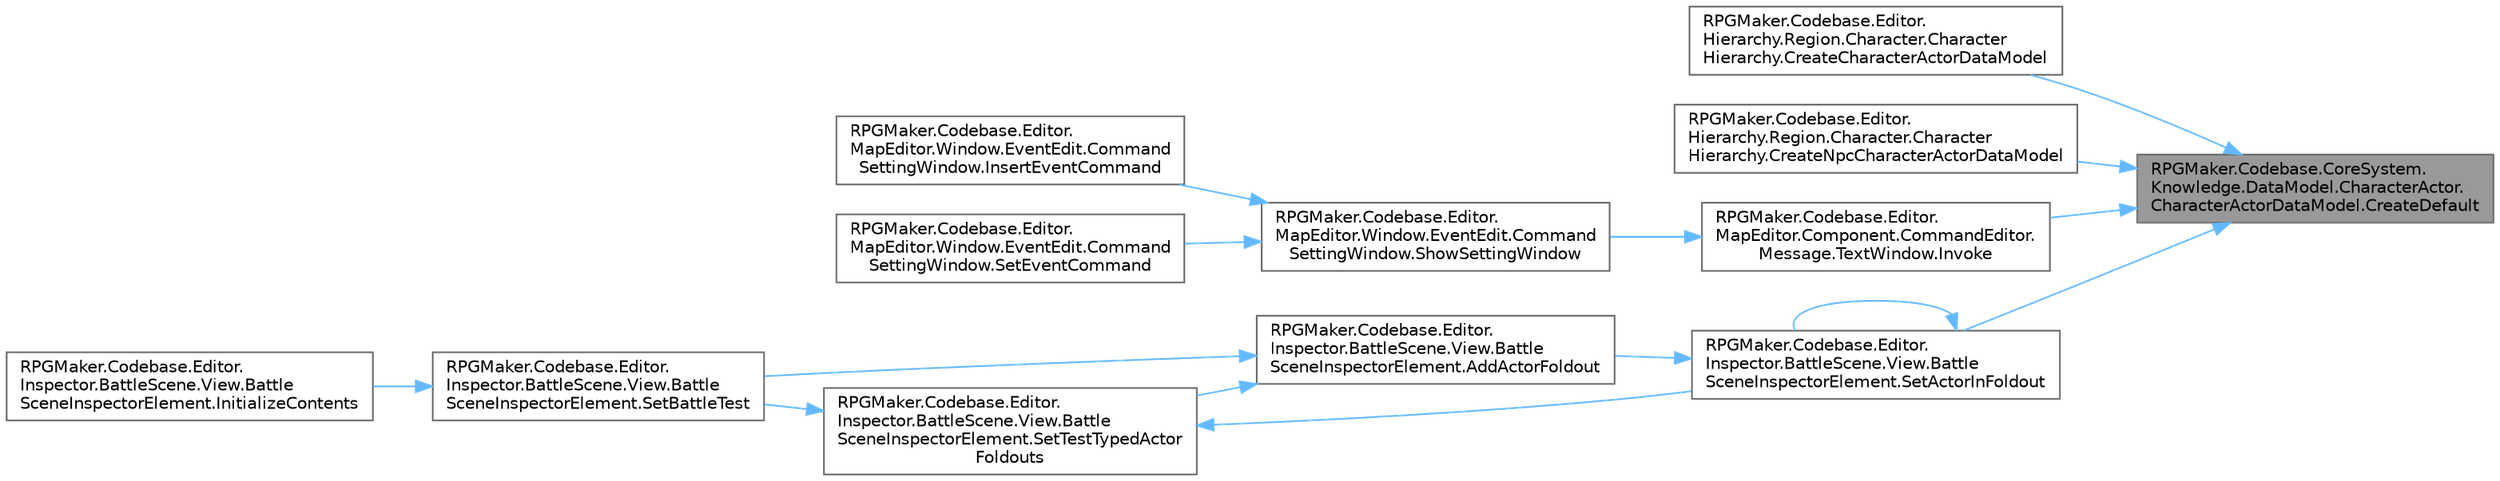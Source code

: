 digraph "RPGMaker.Codebase.CoreSystem.Knowledge.DataModel.CharacterActor.CharacterActorDataModel.CreateDefault"
{
 // LATEX_PDF_SIZE
  bgcolor="transparent";
  edge [fontname=Helvetica,fontsize=10,labelfontname=Helvetica,labelfontsize=10];
  node [fontname=Helvetica,fontsize=10,shape=box,height=0.2,width=0.4];
  rankdir="RL";
  Node1 [id="Node000001",label="RPGMaker.Codebase.CoreSystem.\lKnowledge.DataModel.CharacterActor.\lCharacterActorDataModel.CreateDefault",height=0.2,width=0.4,color="gray40", fillcolor="grey60", style="filled", fontcolor="black",tooltip="😁 既定値作成"];
  Node1 -> Node2 [id="edge1_Node000001_Node000002",dir="back",color="steelblue1",style="solid",tooltip=" "];
  Node2 [id="Node000002",label="RPGMaker.Codebase.Editor.\lHierarchy.Region.Character.Character\lHierarchy.CreateCharacterActorDataModel",height=0.2,width=0.4,color="grey40", fillcolor="white", style="filled",URL="$da/d03/class_r_p_g_maker_1_1_codebase_1_1_editor_1_1_hierarchy_1_1_region_1_1_character_1_1_character_hierarchy.html#a25da47cd19799ae3775957c1829ae61c",tooltip="😁 アクターデータ作成"];
  Node1 -> Node3 [id="edge2_Node000001_Node000003",dir="back",color="steelblue1",style="solid",tooltip=" "];
  Node3 [id="Node000003",label="RPGMaker.Codebase.Editor.\lHierarchy.Region.Character.Character\lHierarchy.CreateNpcCharacterActorDataModel",height=0.2,width=0.4,color="grey40", fillcolor="white", style="filled",URL="$da/d03/class_r_p_g_maker_1_1_codebase_1_1_editor_1_1_hierarchy_1_1_region_1_1_character_1_1_character_hierarchy.html#ae67f71c14b2f2267ba7547dc771cec5a",tooltip="😁 NPCデータ作成"];
  Node1 -> Node4 [id="edge3_Node000001_Node000004",dir="back",color="steelblue1",style="solid",tooltip=" "];
  Node4 [id="Node000004",label="RPGMaker.Codebase.Editor.\lMapEditor.Component.CommandEditor.\lMessage.TextWindow.Invoke",height=0.2,width=0.4,color="grey40", fillcolor="white", style="filled",URL="$d5/dc3/class_r_p_g_maker_1_1_codebase_1_1_editor_1_1_map_editor_1_1_component_1_1_command_editor_1_1_message_1_1_text_window.html#a58a703d6289bb63072af462cf74e323d",tooltip="😁 実行"];
  Node4 -> Node5 [id="edge4_Node000004_Node000005",dir="back",color="steelblue1",style="solid",tooltip=" "];
  Node5 [id="Node000005",label="RPGMaker.Codebase.Editor.\lMapEditor.Window.EventEdit.Command\lSettingWindow.ShowSettingWindow",height=0.2,width=0.4,color="grey40", fillcolor="white", style="filled",URL="$d4/d8f/class_r_p_g_maker_1_1_codebase_1_1_editor_1_1_map_editor_1_1_window_1_1_event_edit_1_1_command_setting_window.html#a0849a2097c7f8ce9a6cdbea9cc53f355",tooltip="😁 設定窓見せろ"];
  Node5 -> Node6 [id="edge5_Node000005_Node000006",dir="back",color="steelblue1",style="solid",tooltip=" "];
  Node6 [id="Node000006",label="RPGMaker.Codebase.Editor.\lMapEditor.Window.EventEdit.Command\lSettingWindow.InsertEventCommand",height=0.2,width=0.4,color="grey40", fillcolor="white", style="filled",URL="$d4/d8f/class_r_p_g_maker_1_1_codebase_1_1_editor_1_1_map_editor_1_1_window_1_1_event_edit_1_1_command_setting_window.html#ae0ff304b21e7e1fd046f284e79c77468",tooltip="😁 コマンドの追加"];
  Node5 -> Node7 [id="edge6_Node000005_Node000007",dir="back",color="steelblue1",style="solid",tooltip=" "];
  Node7 [id="Node000007",label="RPGMaker.Codebase.Editor.\lMapEditor.Window.EventEdit.Command\lSettingWindow.SetEventCommand",height=0.2,width=0.4,color="grey40", fillcolor="white", style="filled",URL="$d4/d8f/class_r_p_g_maker_1_1_codebase_1_1_editor_1_1_map_editor_1_1_window_1_1_event_edit_1_1_command_setting_window.html#a462ccdb6e962f1559d8436b3412d3787",tooltip="😁 命令設定"];
  Node1 -> Node8 [id="edge7_Node000001_Node000008",dir="back",color="steelblue1",style="solid",tooltip=" "];
  Node8 [id="Node000008",label="RPGMaker.Codebase.Editor.\lInspector.BattleScene.View.Battle\lSceneInspectorElement.SetActorInFoldout",height=0.2,width=0.4,color="grey40", fillcolor="white", style="filled",URL="$d8/d9b/class_r_p_g_maker_1_1_codebase_1_1_editor_1_1_inspector_1_1_battle_scene_1_1_view_1_1_battle_scene_inspector_element.html#a5e194baa562806a4063e3f1ddd8e3084",tooltip="😁 アクター情報UIをフォールドアウト内に設定。"];
  Node8 -> Node9 [id="edge8_Node000008_Node000009",dir="back",color="steelblue1",style="solid",tooltip=" "];
  Node9 [id="Node000009",label="RPGMaker.Codebase.Editor.\lInspector.BattleScene.View.Battle\lSceneInspectorElement.AddActorFoldout",height=0.2,width=0.4,color="grey40", fillcolor="white", style="filled",URL="$d8/d9b/class_r_p_g_maker_1_1_codebase_1_1_editor_1_1_inspector_1_1_battle_scene_1_1_view_1_1_battle_scene_inspector_element.html#a3b828fd709d1bbd19368d8d71339a242",tooltip="😁 役者折り込み追加"];
  Node9 -> Node10 [id="edge9_Node000009_Node000010",dir="back",color="steelblue1",style="solid",tooltip=" "];
  Node10 [id="Node000010",label="RPGMaker.Codebase.Editor.\lInspector.BattleScene.View.Battle\lSceneInspectorElement.SetBattleTest",height=0.2,width=0.4,color="grey40", fillcolor="white", style="filled",URL="$d8/d9b/class_r_p_g_maker_1_1_codebase_1_1_editor_1_1_inspector_1_1_battle_scene_1_1_view_1_1_battle_scene_inspector_element.html#a1b95dd45bd70adde2ad801712091354f",tooltip="😁 戦闘テスト"];
  Node10 -> Node11 [id="edge10_Node000010_Node000011",dir="back",color="steelblue1",style="solid",tooltip=" "];
  Node11 [id="Node000011",label="RPGMaker.Codebase.Editor.\lInspector.BattleScene.View.Battle\lSceneInspectorElement.InitializeContents",height=0.2,width=0.4,color="grey40", fillcolor="white", style="filled",URL="$d8/d9b/class_r_p_g_maker_1_1_codebase_1_1_editor_1_1_inspector_1_1_battle_scene_1_1_view_1_1_battle_scene_inspector_element.html#a229491a27c98aa08b8534c05d97626bf",tooltip="😁 中身初期化"];
  Node9 -> Node12 [id="edge11_Node000009_Node000012",dir="back",color="steelblue1",style="solid",tooltip=" "];
  Node12 [id="Node000012",label="RPGMaker.Codebase.Editor.\lInspector.BattleScene.View.Battle\lSceneInspectorElement.SetTestTypedActor\lFoldouts",height=0.2,width=0.4,color="grey40", fillcolor="white", style="filled",URL="$d8/d9b/class_r_p_g_maker_1_1_codebase_1_1_editor_1_1_inspector_1_1_battle_scene_1_1_view_1_1_battle_scene_inspector_element.html#a98ebd9e268a344ab15412e96fbe8d042",tooltip="😁 テスト型役者折り込み設定"];
  Node12 -> Node8 [id="edge12_Node000012_Node000008",dir="back",color="steelblue1",style="solid",tooltip=" "];
  Node12 -> Node10 [id="edge13_Node000012_Node000010",dir="back",color="steelblue1",style="solid",tooltip=" "];
  Node8 -> Node8 [id="edge14_Node000008_Node000008",dir="back",color="steelblue1",style="solid",tooltip=" "];
}
